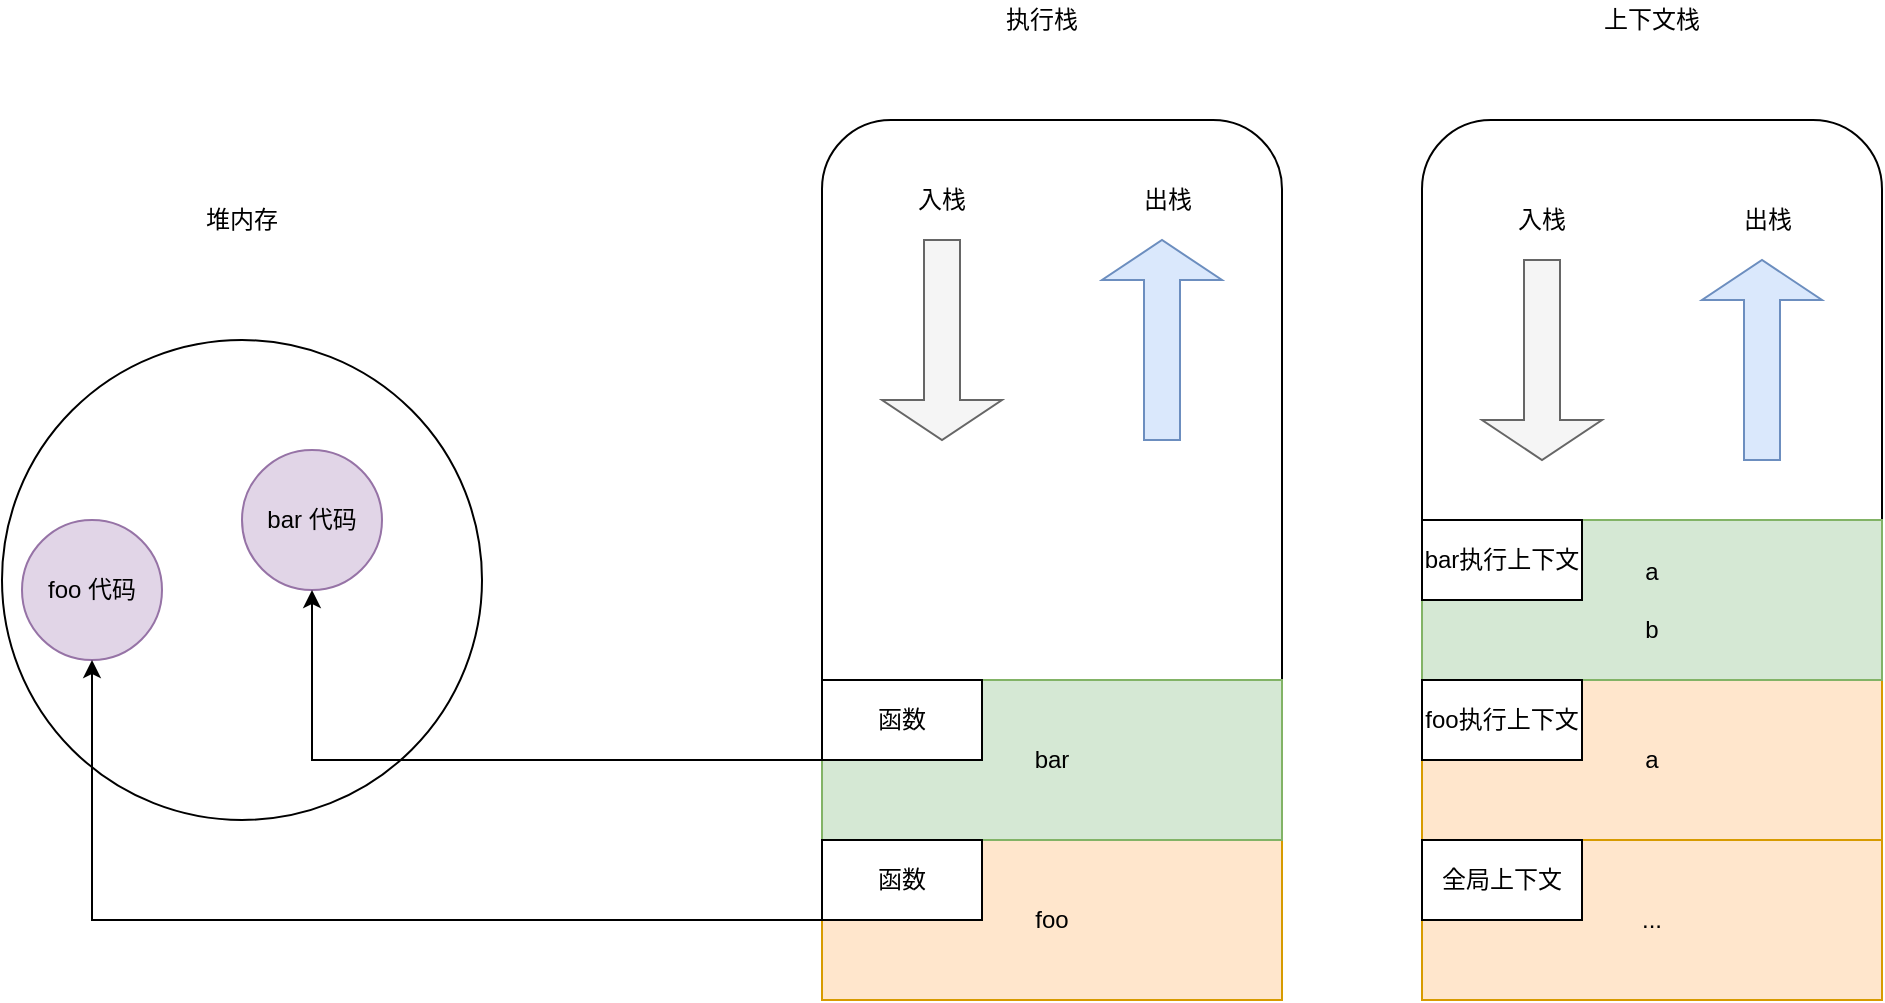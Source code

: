 <mxfile version="10.6.0" type="device"><diagram id="90YtSTNGQ8rbPgfhelgO" name="第 1 页"><mxGraphModel dx="2225" dy="893" grid="1" gridSize="10" guides="1" tooltips="1" connect="1" arrows="1" fold="1" page="1" pageScale="1" pageWidth="827" pageHeight="1169" math="0" shadow="0"><root><mxCell id="0"/><mxCell id="1" parent="0"/><mxCell id="syKKE81XPVrBBrV2HqNh-1" value="" style="rounded=1;whiteSpace=wrap;html=1;" vertex="1" parent="1"><mxGeometry x="220" y="150" width="230" height="440" as="geometry"/></mxCell><mxCell id="syKKE81XPVrBBrV2HqNh-2" value="执行栈" style="text;html=1;strokeColor=none;fillColor=none;align=center;verticalAlign=middle;whiteSpace=wrap;rounded=0;" vertex="1" parent="1"><mxGeometry x="310" y="90" width="40" height="20" as="geometry"/></mxCell><mxCell id="syKKE81XPVrBBrV2HqNh-3" value="" style="rounded=1;whiteSpace=wrap;html=1;" vertex="1" parent="1"><mxGeometry x="520" y="150" width="230" height="440" as="geometry"/></mxCell><mxCell id="syKKE81XPVrBBrV2HqNh-4" value="上下文栈" style="text;html=1;strokeColor=none;fillColor=none;align=center;verticalAlign=middle;whiteSpace=wrap;rounded=0;" vertex="1" parent="1"><mxGeometry x="595" y="90" width="80" height="20" as="geometry"/></mxCell><mxCell id="syKKE81XPVrBBrV2HqNh-5" value="foo" style="rounded=0;whiteSpace=wrap;html=1;fillColor=#ffe6cc;strokeColor=#d79b00;" vertex="1" parent="1"><mxGeometry x="220" y="510" width="230" height="80" as="geometry"/></mxCell><mxCell id="syKKE81XPVrBBrV2HqNh-6" value="bar" style="rounded=0;whiteSpace=wrap;html=1;fillColor=#d5e8d4;strokeColor=#82b366;" vertex="1" parent="1"><mxGeometry x="220" y="430" width="230" height="80" as="geometry"/></mxCell><mxCell id="syKKE81XPVrBBrV2HqNh-7" value="a" style="rounded=0;whiteSpace=wrap;html=1;fillColor=#ffe6cc;strokeColor=#d79b00;" vertex="1" parent="1"><mxGeometry x="520" y="430" width="230" height="80" as="geometry"/></mxCell><mxCell id="syKKE81XPVrBBrV2HqNh-8" value="a&lt;br&gt;&lt;br&gt;b" style="rounded=0;whiteSpace=wrap;html=1;fillColor=#d5e8d4;strokeColor=#82b366;" vertex="1" parent="1"><mxGeometry x="520" y="350" width="230" height="80" as="geometry"/></mxCell><mxCell id="syKKE81XPVrBBrV2HqNh-10" value="" style="ellipse;whiteSpace=wrap;html=1;aspect=fixed;" vertex="1" parent="1"><mxGeometry x="-190" y="260" width="240" height="240" as="geometry"/></mxCell><mxCell id="syKKE81XPVrBBrV2HqNh-11" value="堆内存" style="text;html=1;strokeColor=none;fillColor=none;align=center;verticalAlign=middle;whiteSpace=wrap;rounded=0;" vertex="1" parent="1"><mxGeometry x="-90" y="190" width="40" height="20" as="geometry"/></mxCell><mxCell id="syKKE81XPVrBBrV2HqNh-12" value="foo 代码" style="ellipse;whiteSpace=wrap;html=1;aspect=fixed;fillColor=#e1d5e7;strokeColor=#9673a6;" vertex="1" parent="1"><mxGeometry x="-180" y="350" width="70" height="70" as="geometry"/></mxCell><mxCell id="syKKE81XPVrBBrV2HqNh-13" value="bar 代码" style="ellipse;whiteSpace=wrap;html=1;aspect=fixed;fillColor=#e1d5e7;strokeColor=#9673a6;" vertex="1" parent="1"><mxGeometry x="-70" y="315" width="70" height="70" as="geometry"/></mxCell><mxCell id="syKKE81XPVrBBrV2HqNh-15" style="edgeStyle=orthogonalEdgeStyle;rounded=0;orthogonalLoop=1;jettySize=auto;html=1;" edge="1" parent="1" source="syKKE81XPVrBBrV2HqNh-6" target="syKKE81XPVrBBrV2HqNh-13"><mxGeometry relative="1" as="geometry"/></mxCell><mxCell id="syKKE81XPVrBBrV2HqNh-14" style="edgeStyle=orthogonalEdgeStyle;rounded=0;orthogonalLoop=1;jettySize=auto;html=1;" edge="1" parent="1" source="syKKE81XPVrBBrV2HqNh-5" target="syKKE81XPVrBBrV2HqNh-12"><mxGeometry relative="1" as="geometry"/></mxCell><mxCell id="syKKE81XPVrBBrV2HqNh-16" value="" style="shape=singleArrow;direction=south;whiteSpace=wrap;html=1;fillColor=#f5f5f5;strokeColor=#666666;fontColor=#333333;" vertex="1" parent="1"><mxGeometry x="250" y="210" width="60" height="100" as="geometry"/></mxCell><mxCell id="syKKE81XPVrBBrV2HqNh-17" value="" style="shape=singleArrow;direction=north;whiteSpace=wrap;html=1;fillColor=#dae8fc;strokeColor=#6c8ebf;" vertex="1" parent="1"><mxGeometry x="360" y="210" width="60" height="100" as="geometry"/></mxCell><mxCell id="syKKE81XPVrBBrV2HqNh-18" value="入栈" style="text;html=1;strokeColor=none;fillColor=none;align=center;verticalAlign=middle;whiteSpace=wrap;rounded=0;" vertex="1" parent="1"><mxGeometry x="260" y="180" width="40" height="20" as="geometry"/></mxCell><mxCell id="syKKE81XPVrBBrV2HqNh-19" value="出栈" style="text;html=1;strokeColor=none;fillColor=none;align=center;verticalAlign=middle;whiteSpace=wrap;rounded=0;" vertex="1" parent="1"><mxGeometry x="373" y="180" width="40" height="20" as="geometry"/></mxCell><mxCell id="syKKE81XPVrBBrV2HqNh-20" value="" style="shape=singleArrow;direction=south;whiteSpace=wrap;html=1;fillColor=#f5f5f5;strokeColor=#666666;fontColor=#333333;" vertex="1" parent="1"><mxGeometry x="550" y="220" width="60" height="100" as="geometry"/></mxCell><mxCell id="syKKE81XPVrBBrV2HqNh-21" value="" style="shape=singleArrow;direction=north;whiteSpace=wrap;html=1;fillColor=#dae8fc;strokeColor=#6c8ebf;" vertex="1" parent="1"><mxGeometry x="660" y="220" width="60" height="100" as="geometry"/></mxCell><mxCell id="syKKE81XPVrBBrV2HqNh-22" value="入栈" style="text;html=1;strokeColor=none;fillColor=none;align=center;verticalAlign=middle;whiteSpace=wrap;rounded=0;" vertex="1" parent="1"><mxGeometry x="560" y="190" width="40" height="20" as="geometry"/></mxCell><mxCell id="syKKE81XPVrBBrV2HqNh-23" value="出栈" style="text;html=1;strokeColor=none;fillColor=none;align=center;verticalAlign=middle;whiteSpace=wrap;rounded=0;" vertex="1" parent="1"><mxGeometry x="673" y="190" width="40" height="20" as="geometry"/></mxCell><mxCell id="syKKE81XPVrBBrV2HqNh-24" value="bar执行上下文" style="rounded=0;whiteSpace=wrap;html=1;" vertex="1" parent="1"><mxGeometry x="520" y="350" width="80" height="40" as="geometry"/></mxCell><mxCell id="syKKE81XPVrBBrV2HqNh-25" value="foo执行上下文" style="rounded=0;whiteSpace=wrap;html=1;" vertex="1" parent="1"><mxGeometry x="520" y="430" width="80" height="40" as="geometry"/></mxCell><mxCell id="syKKE81XPVrBBrV2HqNh-26" value="函数" style="rounded=0;whiteSpace=wrap;html=1;" vertex="1" parent="1"><mxGeometry x="220" y="430" width="80" height="40" as="geometry"/></mxCell><mxCell id="syKKE81XPVrBBrV2HqNh-27" value="函数" style="rounded=0;whiteSpace=wrap;html=1;" vertex="1" parent="1"><mxGeometry x="220" y="510" width="80" height="40" as="geometry"/></mxCell><mxCell id="syKKE81XPVrBBrV2HqNh-28" value="..." style="rounded=0;whiteSpace=wrap;html=1;fillColor=#ffe6cc;strokeColor=#d79b00;" vertex="1" parent="1"><mxGeometry x="520" y="510" width="230" height="80" as="geometry"/></mxCell><mxCell id="syKKE81XPVrBBrV2HqNh-29" value="全局上下文" style="rounded=0;whiteSpace=wrap;html=1;" vertex="1" parent="1"><mxGeometry x="520" y="510" width="80" height="40" as="geometry"/></mxCell></root></mxGraphModel></diagram></mxfile>